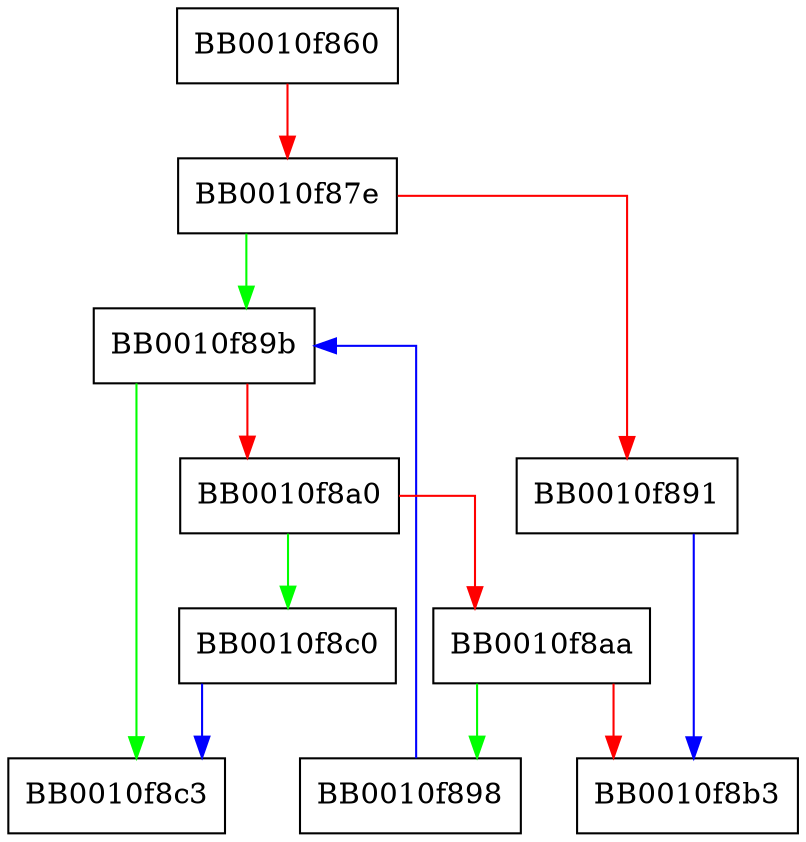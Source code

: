 digraph FUN_0010f860 {
  node [shape="box"];
  graph [splines=ortho];
  BB0010f860 -> BB0010f87e [color="red"];
  BB0010f87e -> BB0010f89b [color="green"];
  BB0010f87e -> BB0010f891 [color="red"];
  BB0010f891 -> BB0010f8b3 [color="blue"];
  BB0010f898 -> BB0010f89b [color="blue"];
  BB0010f89b -> BB0010f8c3 [color="green"];
  BB0010f89b -> BB0010f8a0 [color="red"];
  BB0010f8a0 -> BB0010f8c0 [color="green"];
  BB0010f8a0 -> BB0010f8aa [color="red"];
  BB0010f8aa -> BB0010f898 [color="green"];
  BB0010f8aa -> BB0010f8b3 [color="red"];
  BB0010f8c0 -> BB0010f8c3 [color="blue"];
}